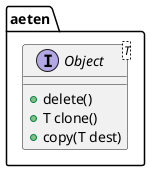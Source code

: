@startuml
namespace aeten {
	interface Object<T> {
		+ delete()
		+ T clone()
		+ copy(T dest)
	}
}
@enduml
